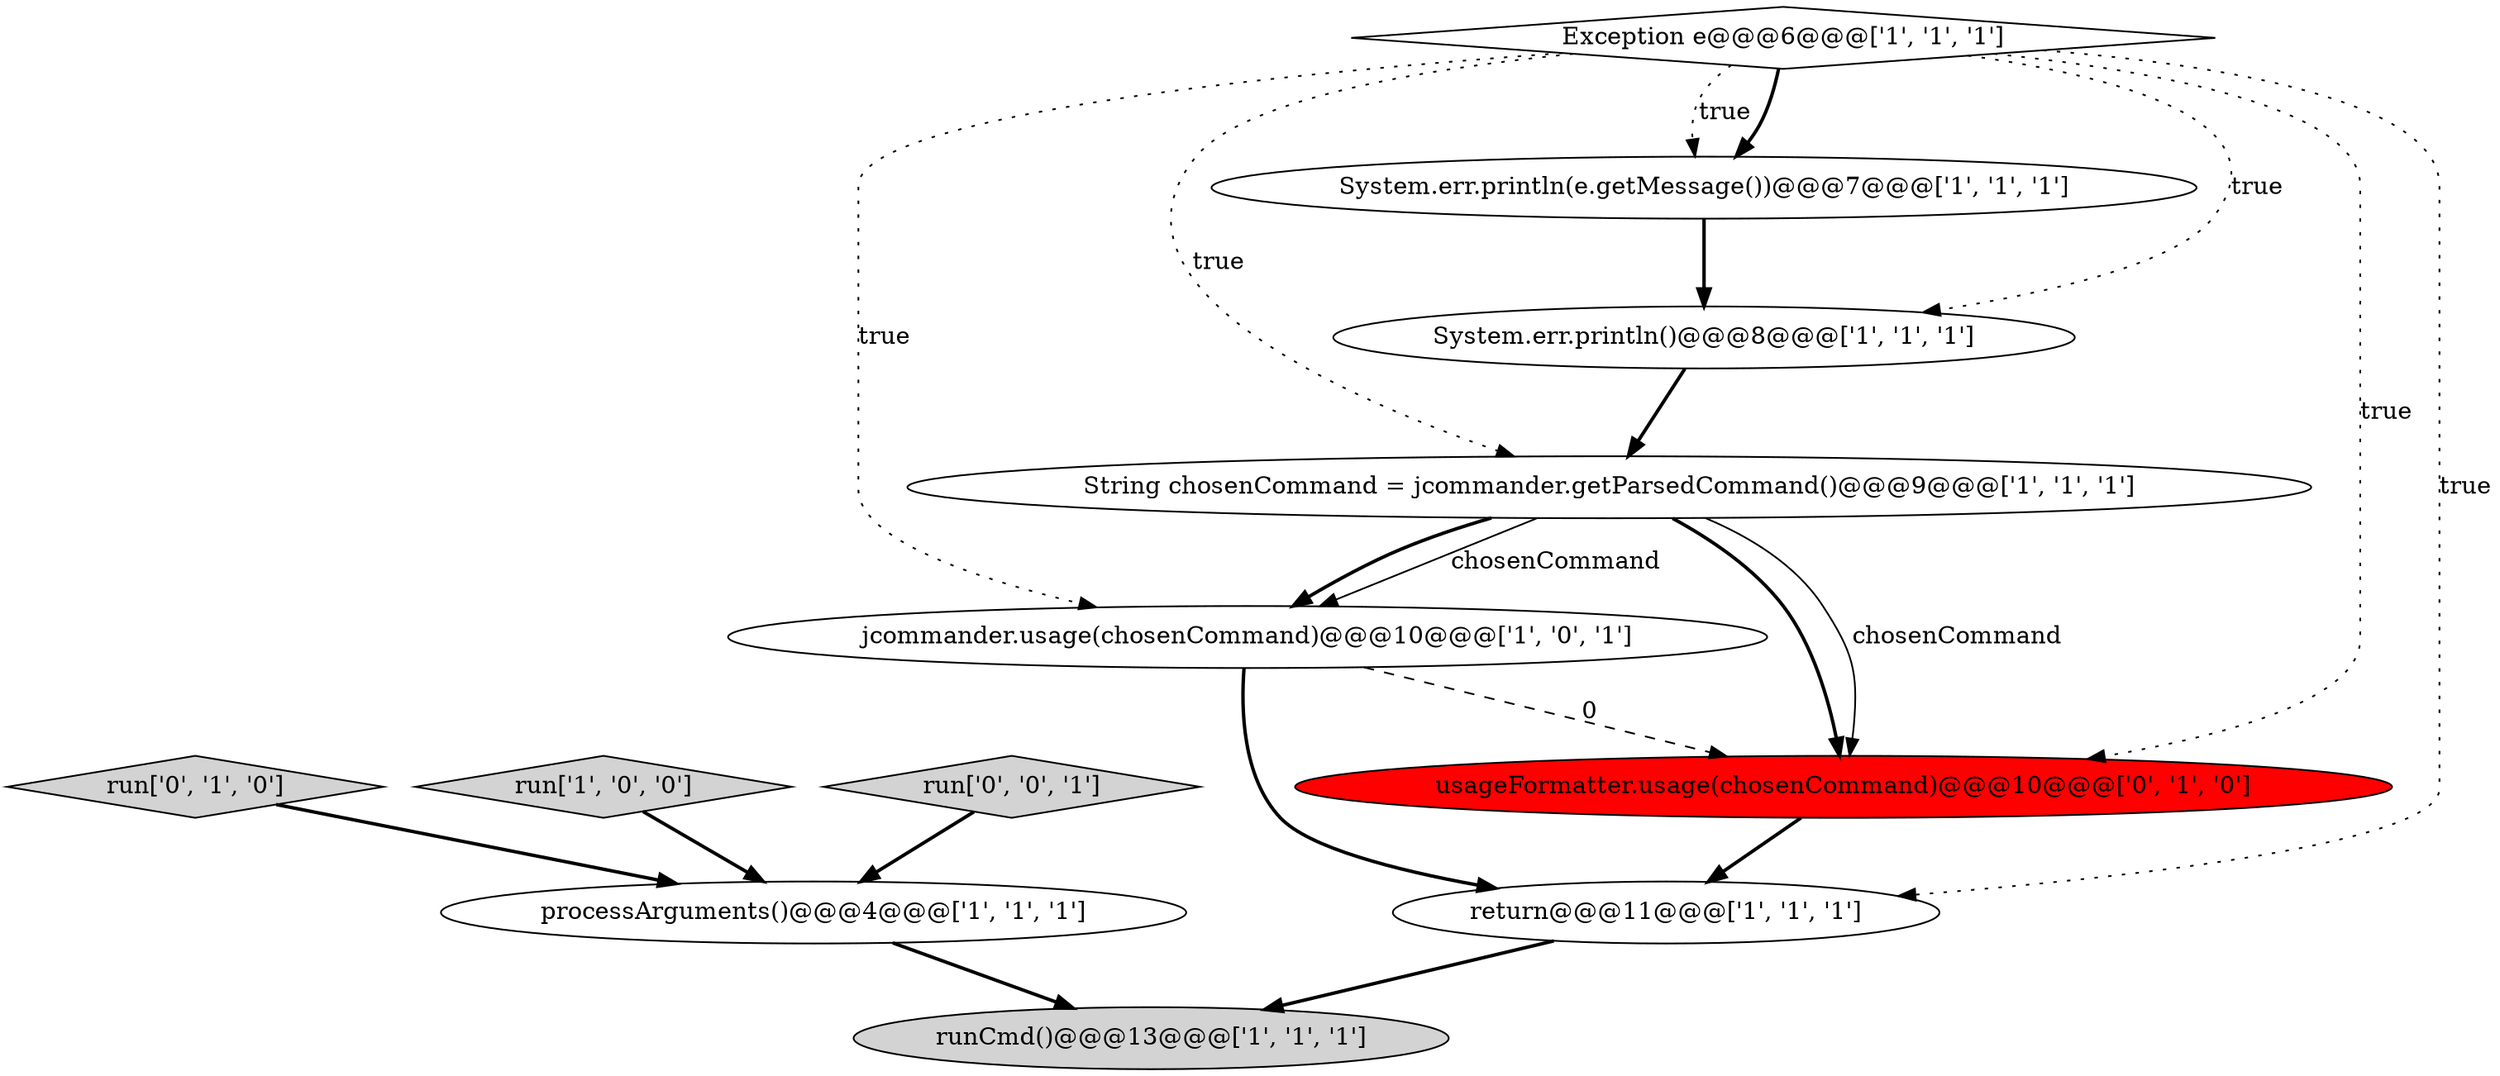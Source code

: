 digraph {
2 [style = filled, label = "String chosenCommand = jcommander.getParsedCommand()@@@9@@@['1', '1', '1']", fillcolor = white, shape = ellipse image = "AAA0AAABBB1BBB"];
6 [style = filled, label = "runCmd()@@@13@@@['1', '1', '1']", fillcolor = lightgray, shape = ellipse image = "AAA0AAABBB1BBB"];
0 [style = filled, label = "jcommander.usage(chosenCommand)@@@10@@@['1', '0', '1']", fillcolor = white, shape = ellipse image = "AAA0AAABBB1BBB"];
3 [style = filled, label = "processArguments()@@@4@@@['1', '1', '1']", fillcolor = white, shape = ellipse image = "AAA0AAABBB1BBB"];
1 [style = filled, label = "System.err.println()@@@8@@@['1', '1', '1']", fillcolor = white, shape = ellipse image = "AAA0AAABBB1BBB"];
9 [style = filled, label = "run['0', '1', '0']", fillcolor = lightgray, shape = diamond image = "AAA0AAABBB2BBB"];
10 [style = filled, label = "usageFormatter.usage(chosenCommand)@@@10@@@['0', '1', '0']", fillcolor = red, shape = ellipse image = "AAA1AAABBB2BBB"];
7 [style = filled, label = "run['1', '0', '0']", fillcolor = lightgray, shape = diamond image = "AAA0AAABBB1BBB"];
11 [style = filled, label = "run['0', '0', '1']", fillcolor = lightgray, shape = diamond image = "AAA0AAABBB3BBB"];
4 [style = filled, label = "return@@@11@@@['1', '1', '1']", fillcolor = white, shape = ellipse image = "AAA0AAABBB1BBB"];
8 [style = filled, label = "System.err.println(e.getMessage())@@@7@@@['1', '1', '1']", fillcolor = white, shape = ellipse image = "AAA0AAABBB1BBB"];
5 [style = filled, label = "Exception e@@@6@@@['1', '1', '1']", fillcolor = white, shape = diamond image = "AAA0AAABBB1BBB"];
5->8 [style = bold, label=""];
4->6 [style = bold, label=""];
5->10 [style = dotted, label="true"];
5->1 [style = dotted, label="true"];
2->0 [style = solid, label="chosenCommand"];
3->6 [style = bold, label=""];
5->0 [style = dotted, label="true"];
2->10 [style = bold, label=""];
0->10 [style = dashed, label="0"];
7->3 [style = bold, label=""];
5->4 [style = dotted, label="true"];
8->1 [style = bold, label=""];
2->0 [style = bold, label=""];
2->10 [style = solid, label="chosenCommand"];
11->3 [style = bold, label=""];
0->4 [style = bold, label=""];
10->4 [style = bold, label=""];
9->3 [style = bold, label=""];
1->2 [style = bold, label=""];
5->8 [style = dotted, label="true"];
5->2 [style = dotted, label="true"];
}
